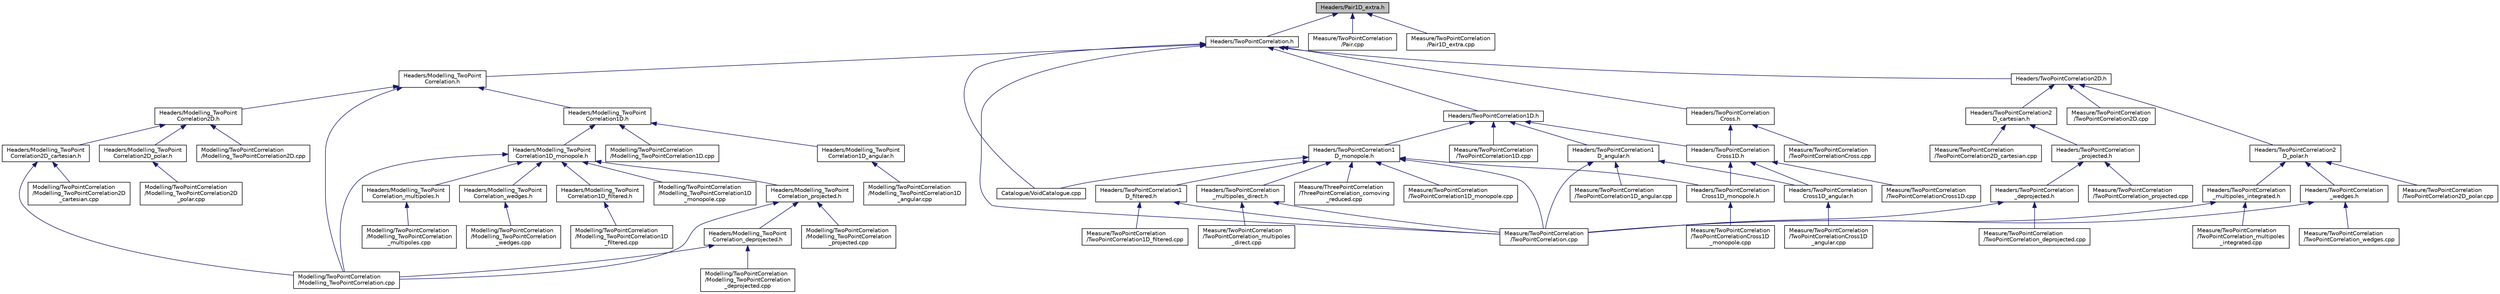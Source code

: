 digraph "Headers/Pair1D_extra.h"
{
  edge [fontname="Helvetica",fontsize="10",labelfontname="Helvetica",labelfontsize="10"];
  node [fontname="Helvetica",fontsize="10",shape=record];
  Node63 [label="Headers/Pair1D_extra.h",height=0.2,width=0.4,color="black", fillcolor="grey75", style="filled", fontcolor="black"];
  Node63 -> Node64 [dir="back",color="midnightblue",fontsize="10",style="solid",fontname="Helvetica"];
  Node64 [label="Headers/TwoPointCorrelation.h",height=0.2,width=0.4,color="black", fillcolor="white", style="filled",URL="$d0/dd1/TwoPointCorrelation_8h.html",tooltip="The class TwoPointCorrelation. "];
  Node64 -> Node65 [dir="back",color="midnightblue",fontsize="10",style="solid",fontname="Helvetica"];
  Node65 [label="Catalogue/VoidCatalogue.cpp",height=0.2,width=0.4,color="black", fillcolor="white", style="filled",URL="$db/db6/VoidCatalogue_8cpp.html",tooltip="Methods of the class Catalogue to construct Void catalogues. "];
  Node64 -> Node66 [dir="back",color="midnightblue",fontsize="10",style="solid",fontname="Helvetica"];
  Node66 [label="Headers/Modelling_TwoPoint\lCorrelation.h",height=0.2,width=0.4,color="black", fillcolor="white", style="filled",URL="$df/d38/Modelling__TwoPointCorrelation_8h.html",tooltip="The class Modelling_TwoPointCorrelation. "];
  Node66 -> Node67 [dir="back",color="midnightblue",fontsize="10",style="solid",fontname="Helvetica"];
  Node67 [label="Headers/Modelling_TwoPoint\lCorrelation1D.h",height=0.2,width=0.4,color="black", fillcolor="white", style="filled",URL="$d5/d58/Modelling__TwoPointCorrelation1D_8h.html",tooltip="The class Modelling_TwoPointCorrelation1D. "];
  Node67 -> Node68 [dir="back",color="midnightblue",fontsize="10",style="solid",fontname="Helvetica"];
  Node68 [label="Headers/Modelling_TwoPoint\lCorrelation1D_angular.h",height=0.2,width=0.4,color="black", fillcolor="white", style="filled",URL="$db/dd2/Modelling__TwoPointCorrelation1D__angular_8h.html",tooltip="The class Modelling_TwoPointCorrelation1D_angular. "];
  Node68 -> Node69 [dir="back",color="midnightblue",fontsize="10",style="solid",fontname="Helvetica"];
  Node69 [label="Modelling/TwoPointCorrelation\l/Modelling_TwoPointCorrelation1D\l_angular.cpp",height=0.2,width=0.4,color="black", fillcolor="white", style="filled",URL="$dc/dbe/Modelling__TwoPointCorrelation1D__angular_8cpp.html",tooltip="Methods of the class Modelling_TwoPointCorrelation1D_angular. "];
  Node67 -> Node70 [dir="back",color="midnightblue",fontsize="10",style="solid",fontname="Helvetica"];
  Node70 [label="Headers/Modelling_TwoPoint\lCorrelation1D_monopole.h",height=0.2,width=0.4,color="black", fillcolor="white", style="filled",URL="$d2/d89/Modelling__TwoPointCorrelation1D__monopole_8h.html",tooltip="The class Modelling_TwoPointCorrelation1D_monopole. "];
  Node70 -> Node71 [dir="back",color="midnightblue",fontsize="10",style="solid",fontname="Helvetica"];
  Node71 [label="Headers/Modelling_TwoPoint\lCorrelation1D_filtered.h",height=0.2,width=0.4,color="black", fillcolor="white", style="filled",URL="$da/d43/Modelling__TwoPointCorrelation1D__filtered_8h.html",tooltip="The class Modelling_TwoPointCorrelation1D_filtered. "];
  Node71 -> Node72 [dir="back",color="midnightblue",fontsize="10",style="solid",fontname="Helvetica"];
  Node72 [label="Modelling/TwoPointCorrelation\l/Modelling_TwoPointCorrelation1D\l_filtered.cpp",height=0.2,width=0.4,color="black", fillcolor="white", style="filled",URL="$d8/d0f/Modelling__TwoPointCorrelation1D__filtered_8cpp.html",tooltip="Methods of the class Modelling_TwoPointCorrelation1D_filtered. "];
  Node70 -> Node73 [dir="back",color="midnightblue",fontsize="10",style="solid",fontname="Helvetica"];
  Node73 [label="Headers/Modelling_TwoPoint\lCorrelation_projected.h",height=0.2,width=0.4,color="black", fillcolor="white", style="filled",URL="$dc/d0c/Modelling__TwoPointCorrelation__projected_8h.html",tooltip="The class Modelling_TwoPointCorrelation_projected. "];
  Node73 -> Node74 [dir="back",color="midnightblue",fontsize="10",style="solid",fontname="Helvetica"];
  Node74 [label="Headers/Modelling_TwoPoint\lCorrelation_deprojected.h",height=0.2,width=0.4,color="black", fillcolor="white", style="filled",URL="$d1/dbf/Modelling__TwoPointCorrelation__deprojected_8h.html",tooltip="The class Modelling_TwoPointCorrelatoin_deprojected. "];
  Node74 -> Node75 [dir="back",color="midnightblue",fontsize="10",style="solid",fontname="Helvetica"];
  Node75 [label="Modelling/TwoPointCorrelation\l/Modelling_TwoPointCorrelation.cpp",height=0.2,width=0.4,color="black", fillcolor="white", style="filled",URL="$db/dd4/Modelling__TwoPointCorrelation_8cpp.html",tooltip="Methods of the class Modelling_TwoPointCorrelation. "];
  Node74 -> Node76 [dir="back",color="midnightblue",fontsize="10",style="solid",fontname="Helvetica"];
  Node76 [label="Modelling/TwoPointCorrelation\l/Modelling_TwoPointCorrelation\l_deprojected.cpp",height=0.2,width=0.4,color="black", fillcolor="white", style="filled",URL="$d4/d1e/Modelling__TwoPointCorrelation__deprojected_8cpp.html",tooltip="Methods of the class Modelling_TwoPointCorrelation_deprojected. "];
  Node73 -> Node75 [dir="back",color="midnightblue",fontsize="10",style="solid",fontname="Helvetica"];
  Node73 -> Node77 [dir="back",color="midnightblue",fontsize="10",style="solid",fontname="Helvetica"];
  Node77 [label="Modelling/TwoPointCorrelation\l/Modelling_TwoPointCorrelation\l_projected.cpp",height=0.2,width=0.4,color="black", fillcolor="white", style="filled",URL="$d2/de6/Modelling__TwoPointCorrelation__projected_8cpp.html",tooltip="Methods of the class Modelling_TwoPointCorrelation_projected. "];
  Node70 -> Node78 [dir="back",color="midnightblue",fontsize="10",style="solid",fontname="Helvetica"];
  Node78 [label="Headers/Modelling_TwoPoint\lCorrelation_multipoles.h",height=0.2,width=0.4,color="black", fillcolor="white", style="filled",URL="$db/d5d/Modelling__TwoPointCorrelation__multipoles_8h.html",tooltip="The class Modelling_TwoPointCorrelation_multipoles. "];
  Node78 -> Node79 [dir="back",color="midnightblue",fontsize="10",style="solid",fontname="Helvetica"];
  Node79 [label="Modelling/TwoPointCorrelation\l/Modelling_TwoPointCorrelation\l_multipoles.cpp",height=0.2,width=0.4,color="black", fillcolor="white", style="filled",URL="$d5/dc2/Modelling__TwoPointCorrelation__multipoles_8cpp.html",tooltip="Methods of the class Modelling_TwoPointCorrelation_multipoles. "];
  Node70 -> Node80 [dir="back",color="midnightblue",fontsize="10",style="solid",fontname="Helvetica"];
  Node80 [label="Headers/Modelling_TwoPoint\lCorrelation_wedges.h",height=0.2,width=0.4,color="black", fillcolor="white", style="filled",URL="$d1/d72/Modelling__TwoPointCorrelation__wedges_8h.html",tooltip="The class Modelling_TwoPointCorrelatoin_wedges. "];
  Node80 -> Node81 [dir="back",color="midnightblue",fontsize="10",style="solid",fontname="Helvetica"];
  Node81 [label="Modelling/TwoPointCorrelation\l/Modelling_TwoPointCorrelation\l_wedges.cpp",height=0.2,width=0.4,color="black", fillcolor="white", style="filled",URL="$d9/d93/Modelling__TwoPointCorrelation__wedges_8cpp.html",tooltip="Methods of the class Modelling_TwoPointCorrelation_wedges. "];
  Node70 -> Node75 [dir="back",color="midnightblue",fontsize="10",style="solid",fontname="Helvetica"];
  Node70 -> Node82 [dir="back",color="midnightblue",fontsize="10",style="solid",fontname="Helvetica"];
  Node82 [label="Modelling/TwoPointCorrelation\l/Modelling_TwoPointCorrelation1D\l_monopole.cpp",height=0.2,width=0.4,color="black", fillcolor="white", style="filled",URL="$d5/dae/Modelling__TwoPointCorrelation1D__monopole_8cpp.html",tooltip="Methods of the class Modelling_TwoPointCorrelation1D_monopole. "];
  Node67 -> Node83 [dir="back",color="midnightblue",fontsize="10",style="solid",fontname="Helvetica"];
  Node83 [label="Modelling/TwoPointCorrelation\l/Modelling_TwoPointCorrelation1D.cpp",height=0.2,width=0.4,color="black", fillcolor="white", style="filled",URL="$dd/d0f/Modelling__TwoPointCorrelation1D_8cpp.html",tooltip="Methods of the class Modelling_TwoPointCorrelation1D. "];
  Node66 -> Node84 [dir="back",color="midnightblue",fontsize="10",style="solid",fontname="Helvetica"];
  Node84 [label="Headers/Modelling_TwoPoint\lCorrelation2D.h",height=0.2,width=0.4,color="black", fillcolor="white", style="filled",URL="$d3/d8a/Modelling__TwoPointCorrelation2D_8h.html",tooltip="The class Modelling_TwoPointCorrelation2D. "];
  Node84 -> Node85 [dir="back",color="midnightblue",fontsize="10",style="solid",fontname="Helvetica"];
  Node85 [label="Headers/Modelling_TwoPoint\lCorrelation2D_cartesian.h",height=0.2,width=0.4,color="black", fillcolor="white", style="filled",URL="$dd/d97/Modelling__TwoPointCorrelation2D__cartesian_8h.html",tooltip="The class Modelling_TwoPointCorrelation2D_cartesian. "];
  Node85 -> Node75 [dir="back",color="midnightblue",fontsize="10",style="solid",fontname="Helvetica"];
  Node85 -> Node86 [dir="back",color="midnightblue",fontsize="10",style="solid",fontname="Helvetica"];
  Node86 [label="Modelling/TwoPointCorrelation\l/Modelling_TwoPointCorrelation2D\l_cartesian.cpp",height=0.2,width=0.4,color="black", fillcolor="white", style="filled",URL="$da/d42/Modelling__TwoPointCorrelation2D__cartesian_8cpp.html",tooltip="Methods of the class Modelling_TwoPointCorrelation_cartesian. "];
  Node84 -> Node87 [dir="back",color="midnightblue",fontsize="10",style="solid",fontname="Helvetica"];
  Node87 [label="Headers/Modelling_TwoPoint\lCorrelation2D_polar.h",height=0.2,width=0.4,color="black", fillcolor="white", style="filled",URL="$d0/d5f/Modelling__TwoPointCorrelation2D__polar_8h.html",tooltip="The class Modelling_TwoPointCorrelation2D_polar. "];
  Node87 -> Node88 [dir="back",color="midnightblue",fontsize="10",style="solid",fontname="Helvetica"];
  Node88 [label="Modelling/TwoPointCorrelation\l/Modelling_TwoPointCorrelation2D\l_polar.cpp",height=0.2,width=0.4,color="black", fillcolor="white", style="filled",URL="$d2/db3/Modelling__TwoPointCorrelation2D__polar_8cpp.html",tooltip="Methods of the class Modelling_TwoPointCorrelation2D_polar. "];
  Node84 -> Node89 [dir="back",color="midnightblue",fontsize="10",style="solid",fontname="Helvetica"];
  Node89 [label="Modelling/TwoPointCorrelation\l/Modelling_TwoPointCorrelation2D.cpp",height=0.2,width=0.4,color="black", fillcolor="white", style="filled",URL="$d4/d7b/Modelling__TwoPointCorrelation2D_8cpp.html",tooltip="Methods of the class Modelling_TwoPointCorrelation2D. "];
  Node66 -> Node75 [dir="back",color="midnightblue",fontsize="10",style="solid",fontname="Helvetica"];
  Node64 -> Node90 [dir="back",color="midnightblue",fontsize="10",style="solid",fontname="Helvetica"];
  Node90 [label="Headers/TwoPointCorrelation1D.h",height=0.2,width=0.4,color="black", fillcolor="white", style="filled",URL="$df/dc1/TwoPointCorrelation1D_8h.html",tooltip="The class TwoPointCorrelation1D. "];
  Node90 -> Node91 [dir="back",color="midnightblue",fontsize="10",style="solid",fontname="Helvetica"];
  Node91 [label="Headers/TwoPointCorrelation1\lD_angular.h",height=0.2,width=0.4,color="black", fillcolor="white", style="filled",URL="$d7/d9c/TwoPointCorrelation1D__angular_8h.html",tooltip="The class TwoPointCorrelation1D_angular. "];
  Node91 -> Node92 [dir="back",color="midnightblue",fontsize="10",style="solid",fontname="Helvetica"];
  Node92 [label="Headers/TwoPointCorrelation\lCross1D_angular.h",height=0.2,width=0.4,color="black", fillcolor="white", style="filled",URL="$d4/de9/TwoPointCorrelationCross1D__angular_8h.html",tooltip="The class TwoPointCorrelationCross1D_angular. "];
  Node92 -> Node93 [dir="back",color="midnightblue",fontsize="10",style="solid",fontname="Helvetica"];
  Node93 [label="Measure/TwoPointCorrelation\l/TwoPointCorrelationCross1D\l_angular.cpp",height=0.2,width=0.4,color="black", fillcolor="white", style="filled",URL="$d7/d1f/TwoPointCorrelationCross1D__angular_8cpp.html",tooltip="Methods of the class TwoPointCorrelationCross1D_angular used to measure the angular cross two-point c..."];
  Node91 -> Node94 [dir="back",color="midnightblue",fontsize="10",style="solid",fontname="Helvetica"];
  Node94 [label="Measure/TwoPointCorrelation\l/TwoPointCorrelation.cpp",height=0.2,width=0.4,color="black", fillcolor="white", style="filled",URL="$d1/df0/TwoPointCorrelation_8cpp.html",tooltip="Methods of the class TwoPointCorrelation. "];
  Node91 -> Node95 [dir="back",color="midnightblue",fontsize="10",style="solid",fontname="Helvetica"];
  Node95 [label="Measure/TwoPointCorrelation\l/TwoPointCorrelation1D_angular.cpp",height=0.2,width=0.4,color="black", fillcolor="white", style="filled",URL="$d7/d7f/TwoPointCorrelation1D__angular_8cpp.html",tooltip="Methods of the class TwoPointCorrelation1D_angular used to measure the angular two-point correlation ..."];
  Node90 -> Node96 [dir="back",color="midnightblue",fontsize="10",style="solid",fontname="Helvetica"];
  Node96 [label="Headers/TwoPointCorrelation1\lD_monopole.h",height=0.2,width=0.4,color="black", fillcolor="white", style="filled",URL="$dc/d46/TwoPointCorrelation1D__monopole_8h.html",tooltip="The class TwoPointCorrelation1D_monopole. "];
  Node96 -> Node65 [dir="back",color="midnightblue",fontsize="10",style="solid",fontname="Helvetica"];
  Node96 -> Node97 [dir="back",color="midnightblue",fontsize="10",style="solid",fontname="Helvetica"];
  Node97 [label="Headers/TwoPointCorrelation1\lD_filtered.h",height=0.2,width=0.4,color="black", fillcolor="white", style="filled",URL="$d2/d5f/TwoPointCorrelation1D__filtered_8h.html",tooltip="The class TwoPointCorrelation1D_filtered. "];
  Node97 -> Node94 [dir="back",color="midnightblue",fontsize="10",style="solid",fontname="Helvetica"];
  Node97 -> Node98 [dir="back",color="midnightblue",fontsize="10",style="solid",fontname="Helvetica"];
  Node98 [label="Measure/TwoPointCorrelation\l/TwoPointCorrelation1D_filtered.cpp",height=0.2,width=0.4,color="black", fillcolor="white", style="filled",URL="$da/d20/TwoPointCorrelation1D__filtered_8cpp.html",tooltip="Methods of the class TwoPointCorrelation1D_filtered used to measure the filtered monopole of the two-..."];
  Node96 -> Node99 [dir="back",color="midnightblue",fontsize="10",style="solid",fontname="Helvetica"];
  Node99 [label="Headers/TwoPointCorrelation\l_multipoles_direct.h",height=0.2,width=0.4,color="black", fillcolor="white", style="filled",URL="$dd/d01/TwoPointCorrelation__multipoles__direct_8h.html",tooltip="The class TwoPointCorrelation_multipoles_direct. "];
  Node99 -> Node94 [dir="back",color="midnightblue",fontsize="10",style="solid",fontname="Helvetica"];
  Node99 -> Node100 [dir="back",color="midnightblue",fontsize="10",style="solid",fontname="Helvetica"];
  Node100 [label="Measure/TwoPointCorrelation\l/TwoPointCorrelation_multipoles\l_direct.cpp",height=0.2,width=0.4,color="black", fillcolor="white", style="filled",URL="$da/d9b/TwoPointCorrelation__multipoles__direct_8cpp.html",tooltip="Methods of the class TwoPointCorrelation_multipoles_direct used to measure the multipoles of the two-..."];
  Node96 -> Node101 [dir="back",color="midnightblue",fontsize="10",style="solid",fontname="Helvetica"];
  Node101 [label="Headers/TwoPointCorrelation\lCross1D_monopole.h",height=0.2,width=0.4,color="black", fillcolor="white", style="filled",URL="$d4/d0e/TwoPointCorrelationCross1D__monopole_8h.html",tooltip="The class TwoPointCorrelationCross1D_monopole. "];
  Node101 -> Node102 [dir="back",color="midnightblue",fontsize="10",style="solid",fontname="Helvetica"];
  Node102 [label="Measure/TwoPointCorrelation\l/TwoPointCorrelationCross1D\l_monopole.cpp",height=0.2,width=0.4,color="black", fillcolor="white", style="filled",URL="$dd/d6e/TwoPointCorrelationCross1D__monopole_8cpp.html",tooltip="Methods of the class TwoPointCorrelationCross1D_monopole used to measure the monopole of the cross tw..."];
  Node96 -> Node103 [dir="back",color="midnightblue",fontsize="10",style="solid",fontname="Helvetica"];
  Node103 [label="Measure/ThreePointCorrelation\l/ThreePointCorrelation_comoving\l_reduced.cpp",height=0.2,width=0.4,color="black", fillcolor="white", style="filled",URL="$d7/d43/ThreePointCorrelation__comoving__reduced_8cpp.html",tooltip="Methods of the class ThreePointCorrelation_comoving_reduced used to measure the monopole of the three..."];
  Node96 -> Node94 [dir="back",color="midnightblue",fontsize="10",style="solid",fontname="Helvetica"];
  Node96 -> Node104 [dir="back",color="midnightblue",fontsize="10",style="solid",fontname="Helvetica"];
  Node104 [label="Measure/TwoPointCorrelation\l/TwoPointCorrelation1D_monopole.cpp",height=0.2,width=0.4,color="black", fillcolor="white", style="filled",URL="$d0/d95/TwoPointCorrelation1D__monopole_8cpp.html",tooltip="Methods of the class TwoPointCorrelation1D_monopole used to measure the monopole of the two-point cor..."];
  Node90 -> Node105 [dir="back",color="midnightblue",fontsize="10",style="solid",fontname="Helvetica"];
  Node105 [label="Headers/TwoPointCorrelation\lCross1D.h",height=0.2,width=0.4,color="black", fillcolor="white", style="filled",URL="$da/d97/TwoPointCorrelationCross1D_8h.html",tooltip="The class TwoPointCorrelationCross1D. "];
  Node105 -> Node92 [dir="back",color="midnightblue",fontsize="10",style="solid",fontname="Helvetica"];
  Node105 -> Node101 [dir="back",color="midnightblue",fontsize="10",style="solid",fontname="Helvetica"];
  Node105 -> Node106 [dir="back",color="midnightblue",fontsize="10",style="solid",fontname="Helvetica"];
  Node106 [label="Measure/TwoPointCorrelation\l/TwoPointCorrelationCross1D.cpp",height=0.2,width=0.4,color="black", fillcolor="white", style="filled",URL="$d5/dca/TwoPointCorrelationCross1D_8cpp.html",tooltip="Methods of the class TwoPointCorrelationCross1D used to measure the 1D cross of the two-point correla..."];
  Node90 -> Node107 [dir="back",color="midnightblue",fontsize="10",style="solid",fontname="Helvetica"];
  Node107 [label="Measure/TwoPointCorrelation\l/TwoPointCorrelation1D.cpp",height=0.2,width=0.4,color="black", fillcolor="white", style="filled",URL="$dc/de9/TwoPointCorrelation1D_8cpp.html",tooltip="Methods of the class TwoPointCorrelation1D used to measure the monopole of the two-point correlation ..."];
  Node64 -> Node108 [dir="back",color="midnightblue",fontsize="10",style="solid",fontname="Helvetica"];
  Node108 [label="Headers/TwoPointCorrelation2D.h",height=0.2,width=0.4,color="black", fillcolor="white", style="filled",URL="$d0/d3e/TwoPointCorrelation2D_8h.html",tooltip="The class TwoPointCorrelation2D. "];
  Node108 -> Node109 [dir="back",color="midnightblue",fontsize="10",style="solid",fontname="Helvetica"];
  Node109 [label="Headers/TwoPointCorrelation2\lD_cartesian.h",height=0.2,width=0.4,color="black", fillcolor="white", style="filled",URL="$d7/ddd/TwoPointCorrelation2D__cartesian_8h.html",tooltip="The class TwoPointCorrelation2D_cartesian. "];
  Node109 -> Node110 [dir="back",color="midnightblue",fontsize="10",style="solid",fontname="Helvetica"];
  Node110 [label="Headers/TwoPointCorrelation\l_projected.h",height=0.2,width=0.4,color="black", fillcolor="white", style="filled",URL="$d5/d63/TwoPointCorrelation__projected_8h.html",tooltip="The class TwoPointCorrelation_projected. "];
  Node110 -> Node111 [dir="back",color="midnightblue",fontsize="10",style="solid",fontname="Helvetica"];
  Node111 [label="Headers/TwoPointCorrelation\l_deprojected.h",height=0.2,width=0.4,color="black", fillcolor="white", style="filled",URL="$de/d57/TwoPointCorrelation__deprojected_8h.html",tooltip="The class TwoPointCorrelation_deprojected. "];
  Node111 -> Node94 [dir="back",color="midnightblue",fontsize="10",style="solid",fontname="Helvetica"];
  Node111 -> Node112 [dir="back",color="midnightblue",fontsize="10",style="solid",fontname="Helvetica"];
  Node112 [label="Measure/TwoPointCorrelation\l/TwoPointCorrelation_deprojected.cpp",height=0.2,width=0.4,color="black", fillcolor="white", style="filled",URL="$d2/d08/TwoPointCorrelation__deprojected_8cpp.html",tooltip="Methods of the class TwoPointCorrelation_deprojected used to measure the projected two-point correlat..."];
  Node110 -> Node113 [dir="back",color="midnightblue",fontsize="10",style="solid",fontname="Helvetica"];
  Node113 [label="Measure/TwoPointCorrelation\l/TwoPointCorrelation_projected.cpp",height=0.2,width=0.4,color="black", fillcolor="white", style="filled",URL="$d4/d45/TwoPointCorrelation__projected_8cpp.html",tooltip="Methods of the class TwoPointCorrelation_projected used to measure the projected two-point correlatio..."];
  Node109 -> Node114 [dir="back",color="midnightblue",fontsize="10",style="solid",fontname="Helvetica"];
  Node114 [label="Measure/TwoPointCorrelation\l/TwoPointCorrelation2D_cartesian.cpp",height=0.2,width=0.4,color="black", fillcolor="white", style="filled",URL="$da/d35/TwoPointCorrelation2D__cartesian_8cpp.html",tooltip="Methods of the class TwoPointCorrelation2D_cartesian used to measure the monopole of the two-point co..."];
  Node108 -> Node115 [dir="back",color="midnightblue",fontsize="10",style="solid",fontname="Helvetica"];
  Node115 [label="Headers/TwoPointCorrelation2\lD_polar.h",height=0.2,width=0.4,color="black", fillcolor="white", style="filled",URL="$d3/dc2/TwoPointCorrelation2D__polar_8h.html",tooltip="The class TwoPointCorrelation2D_polar. "];
  Node115 -> Node116 [dir="back",color="midnightblue",fontsize="10",style="solid",fontname="Helvetica"];
  Node116 [label="Headers/TwoPointCorrelation\l_multipoles_integrated.h",height=0.2,width=0.4,color="black", fillcolor="white", style="filled",URL="$d5/dd2/TwoPointCorrelation__multipoles__integrated_8h.html",tooltip="The class TwoPointCorrelation_multipoles_integrated. "];
  Node116 -> Node94 [dir="back",color="midnightblue",fontsize="10",style="solid",fontname="Helvetica"];
  Node116 -> Node117 [dir="back",color="midnightblue",fontsize="10",style="solid",fontname="Helvetica"];
  Node117 [label="Measure/TwoPointCorrelation\l/TwoPointCorrelation_multipoles\l_integrated.cpp",height=0.2,width=0.4,color="black", fillcolor="white", style="filled",URL="$d4/dfe/TwoPointCorrelation__multipoles__integrated_8cpp.html",tooltip="Methods of the class TwoPointCorrelation_multipoles_integrated used to measure the first three multip..."];
  Node115 -> Node118 [dir="back",color="midnightblue",fontsize="10",style="solid",fontname="Helvetica"];
  Node118 [label="Headers/TwoPointCorrelation\l_wedges.h",height=0.2,width=0.4,color="black", fillcolor="white", style="filled",URL="$d4/df5/TwoPointCorrelation__wedges_8h.html",tooltip="The class TwoPointCorrelation_wedges. "];
  Node118 -> Node94 [dir="back",color="midnightblue",fontsize="10",style="solid",fontname="Helvetica"];
  Node118 -> Node119 [dir="back",color="midnightblue",fontsize="10",style="solid",fontname="Helvetica"];
  Node119 [label="Measure/TwoPointCorrelation\l/TwoPointCorrelation_wedges.cpp",height=0.2,width=0.4,color="black", fillcolor="white", style="filled",URL="$db/dcc/TwoPointCorrelation__wedges_8cpp.html",tooltip="Methods of the class TwoPointCorrelation_multipoles used to measure the wedges of the two-point corre..."];
  Node115 -> Node120 [dir="back",color="midnightblue",fontsize="10",style="solid",fontname="Helvetica"];
  Node120 [label="Measure/TwoPointCorrelation\l/TwoPointCorrelation2D_polar.cpp",height=0.2,width=0.4,color="black", fillcolor="white", style="filled",URL="$d1/d7a/TwoPointCorrelation2D__polar_8cpp.html",tooltip="Methods of the class TwoPointCorrelation2D_polar used to measure the monopole of the two-point correl..."];
  Node108 -> Node121 [dir="back",color="midnightblue",fontsize="10",style="solid",fontname="Helvetica"];
  Node121 [label="Measure/TwoPointCorrelation\l/TwoPointCorrelation2D.cpp",height=0.2,width=0.4,color="black", fillcolor="white", style="filled",URL="$de/d3e/TwoPointCorrelation2D_8cpp.html",tooltip="Methods of the class TwoPointCorrelation2D used to measure the monopole of the two-point correlation ..."];
  Node64 -> Node122 [dir="back",color="midnightblue",fontsize="10",style="solid",fontname="Helvetica"];
  Node122 [label="Headers/TwoPointCorrelation\lCross.h",height=0.2,width=0.4,color="black", fillcolor="white", style="filled",URL="$d9/dea/TwoPointCorrelationCross_8h.html",tooltip="The class TwoPointCorrelationCross. "];
  Node122 -> Node105 [dir="back",color="midnightblue",fontsize="10",style="solid",fontname="Helvetica"];
  Node122 -> Node123 [dir="back",color="midnightblue",fontsize="10",style="solid",fontname="Helvetica"];
  Node123 [label="Measure/TwoPointCorrelation\l/TwoPointCorrelationCross.cpp",height=0.2,width=0.4,color="black", fillcolor="white", style="filled",URL="$d0/d4c/TwoPointCorrelationCross_8cpp.html",tooltip="Methods of the class TwoPointCorrelationCross. "];
  Node64 -> Node94 [dir="back",color="midnightblue",fontsize="10",style="solid",fontname="Helvetica"];
  Node63 -> Node124 [dir="back",color="midnightblue",fontsize="10",style="solid",fontname="Helvetica"];
  Node124 [label="Measure/TwoPointCorrelation\l/Pair.cpp",height=0.2,width=0.4,color="black", fillcolor="white", style="filled",URL="$dc/dc5/Pair_8cpp.html",tooltip="Methods of the class Pair. "];
  Node63 -> Node125 [dir="back",color="midnightblue",fontsize="10",style="solid",fontname="Helvetica"];
  Node125 [label="Measure/TwoPointCorrelation\l/Pair1D_extra.cpp",height=0.2,width=0.4,color="black", fillcolor="white", style="filled",URL="$d1/ddf/Pair1D__extra_8cpp.html",tooltip="Methods of the classes Pair1D_extra*. "];
}
